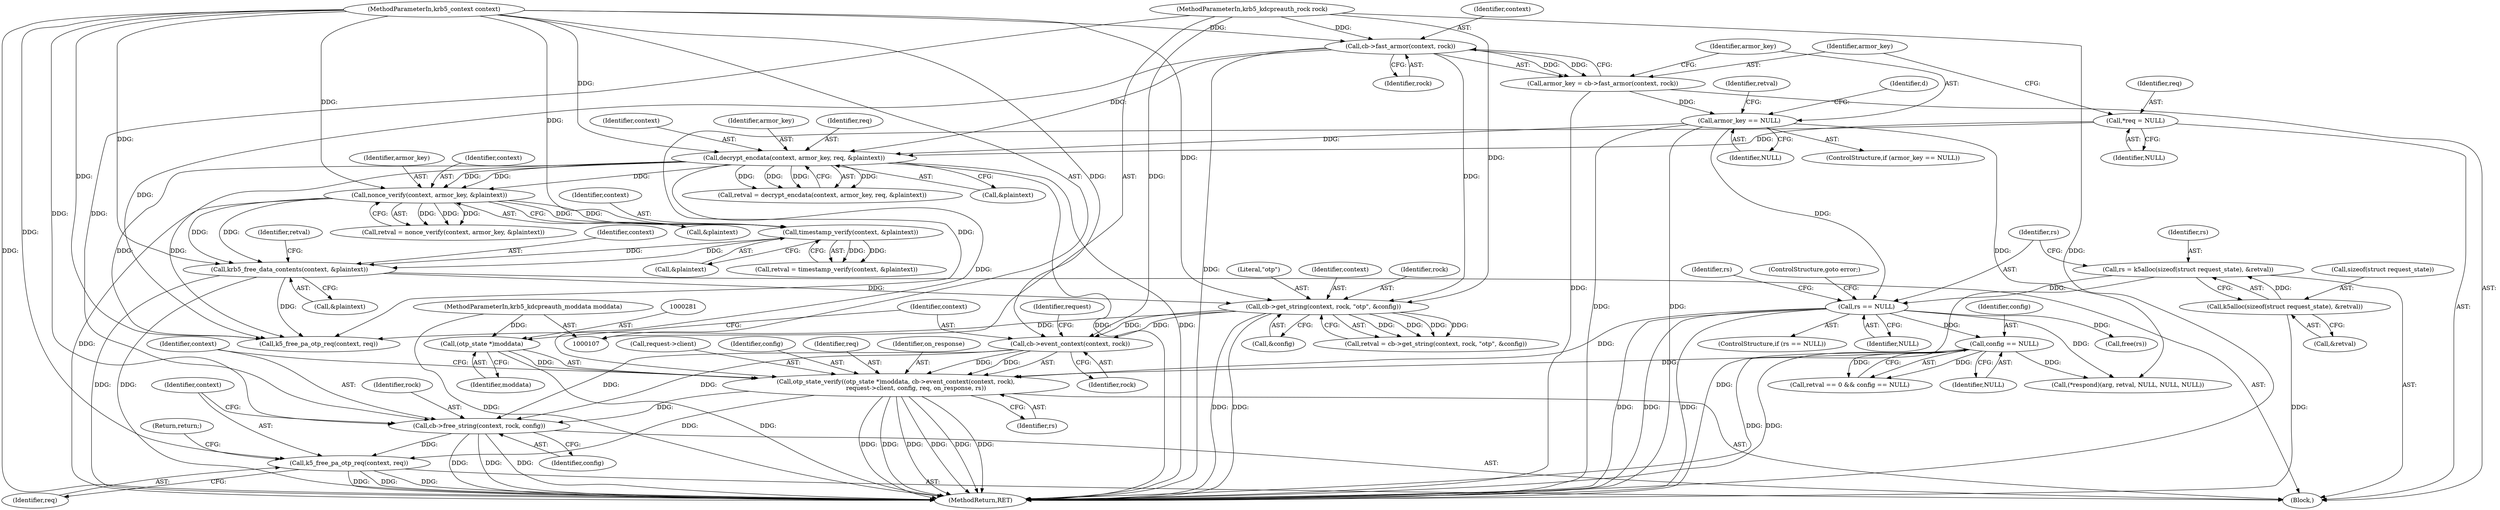 digraph "0_krb5_e3b5a5e5267818c97750b266df50b6a3d4649604_0@API" {
"1000293" [label="(Call,cb->free_string(context, rock, config))"];
"1000283" [label="(Call,cb->event_context(context, rock))"];
"1000254" [label="(Call,cb->get_string(context, rock, \"otp\", &config))"];
"1000211" [label="(Call,krb5_free_data_contents(context, &plaintext))"];
"1000207" [label="(Call,timestamp_verify(context, &plaintext))"];
"1000196" [label="(Call,nonce_verify(context, armor_key, &plaintext))"];
"1000178" [label="(Call,decrypt_encdata(context, armor_key, req, &plaintext))"];
"1000134" [label="(Call,cb->fast_armor(context, rock))"];
"1000108" [label="(MethodParameterIn,krb5_context context)"];
"1000114" [label="(MethodParameterIn,krb5_kdcpreauth_rock rock)"];
"1000138" [label="(Call,armor_key == NULL)"];
"1000132" [label="(Call,armor_key = cb->fast_armor(context, rock))"];
"1000124" [label="(Call,*req = NULL)"];
"1000279" [label="(Call,otp_state_verify((otp_state *)moddata, cb->event_context(context, rock),\n                     request->client, config, req, on_response, rs))"];
"1000280" [label="(Call,(otp_state *)moddata)"];
"1000115" [label="(MethodParameterIn,krb5_kdcpreauth_moddata moddata)"];
"1000265" [label="(Call,config == NULL)"];
"1000233" [label="(Call,rs == NULL)"];
"1000225" [label="(Call,rs = k5alloc(sizeof(struct request_state), &retval))"];
"1000227" [label="(Call,k5alloc(sizeof(struct request_state), &retval))"];
"1000297" [label="(Call,k5_free_pa_otp_req(context, req))"];
"1000283" [label="(Call,cb->event_context(context, rock))"];
"1000138" [label="(Call,armor_key == NULL)"];
"1000208" [label="(Identifier,context)"];
"1000126" [label="(Identifier,NULL)"];
"1000236" [label="(ControlStructure,goto error;)"];
"1000228" [label="(Call,sizeof(struct request_state))"];
"1000151" [label="(Identifier,d)"];
"1000211" [label="(Call,krb5_free_data_contents(context, &plaintext))"];
"1000230" [label="(Call,&retval)"];
"1000179" [label="(Identifier,context)"];
"1000124" [label="(Call,*req = NULL)"];
"1000233" [label="(Call,rs == NULL)"];
"1000225" [label="(Call,rs = k5alloc(sizeof(struct request_state), &retval))"];
"1000294" [label="(Identifier,context)"];
"1000282" [label="(Identifier,moddata)"];
"1000276" [label="(Call,free(rs))"];
"1000296" [label="(Identifier,config)"];
"1000305" [label="(Call,(*respond)(arg, retval, NULL, NULL, NULL))"];
"1000114" [label="(MethodParameterIn,krb5_kdcpreauth_rock rock)"];
"1000255" [label="(Identifier,context)"];
"1000290" [label="(Identifier,req)"];
"1000178" [label="(Call,decrypt_encdata(context, armor_key, req, &plaintext))"];
"1000292" [label="(Identifier,rs)"];
"1000232" [label="(ControlStructure,if (rs == NULL))"];
"1000132" [label="(Call,armor_key = cb->fast_armor(context, rock))"];
"1000234" [label="(Identifier,rs)"];
"1000291" [label="(Identifier,on_response)"];
"1000239" [label="(Identifier,rs)"];
"1000299" [label="(Identifier,req)"];
"1000180" [label="(Identifier,armor_key)"];
"1000298" [label="(Identifier,context)"];
"1000140" [label="(Identifier,NULL)"];
"1000265" [label="(Call,config == NULL)"];
"1000196" [label="(Call,nonce_verify(context, armor_key, &plaintext))"];
"1000115" [label="(MethodParameterIn,krb5_kdcpreauth_moddata moddata)"];
"1000266" [label="(Identifier,config)"];
"1000235" [label="(Identifier,NULL)"];
"1000194" [label="(Call,retval = nonce_verify(context, armor_key, &plaintext))"];
"1000198" [label="(Identifier,armor_key)"];
"1000176" [label="(Call,retval = decrypt_encdata(context, armor_key, req, &plaintext))"];
"1000137" [label="(ControlStructure,if (armor_key == NULL))"];
"1000118" [label="(Block,)"];
"1000199" [label="(Call,&plaintext)"];
"1000135" [label="(Identifier,context)"];
"1000205" [label="(Call,retval = timestamp_verify(context, &plaintext))"];
"1000286" [label="(Call,request->client)"];
"1000209" [label="(Call,&plaintext)"];
"1000261" [label="(Call,retval == 0 && config == NULL)"];
"1000284" [label="(Identifier,context)"];
"1000280" [label="(Call,(otp_state *)moddata)"];
"1000212" [label="(Identifier,context)"];
"1000136" [label="(Identifier,rock)"];
"1000133" [label="(Identifier,armor_key)"];
"1000227" [label="(Call,k5alloc(sizeof(struct request_state), &retval))"];
"1000197" [label="(Identifier,context)"];
"1000181" [label="(Identifier,req)"];
"1000311" [label="(MethodReturn,RET)"];
"1000256" [label="(Identifier,rock)"];
"1000139" [label="(Identifier,armor_key)"];
"1000267" [label="(Identifier,NULL)"];
"1000285" [label="(Identifier,rock)"];
"1000213" [label="(Call,&plaintext)"];
"1000217" [label="(Identifier,retval)"];
"1000252" [label="(Call,retval = cb->get_string(context, rock, \"otp\", &config))"];
"1000226" [label="(Identifier,rs)"];
"1000108" [label="(MethodParameterIn,krb5_context context)"];
"1000182" [label="(Call,&plaintext)"];
"1000302" [label="(Call,k5_free_pa_otp_req(context, req))"];
"1000297" [label="(Call,k5_free_pa_otp_req(context, req))"];
"1000254" [label="(Call,cb->get_string(context, rock, \"otp\", &config))"];
"1000257" [label="(Literal,\"otp\")"];
"1000143" [label="(Identifier,retval)"];
"1000125" [label="(Identifier,req)"];
"1000300" [label="(Return,return;)"];
"1000295" [label="(Identifier,rock)"];
"1000293" [label="(Call,cb->free_string(context, rock, config))"];
"1000287" [label="(Identifier,request)"];
"1000207" [label="(Call,timestamp_verify(context, &plaintext))"];
"1000258" [label="(Call,&config)"];
"1000279" [label="(Call,otp_state_verify((otp_state *)moddata, cb->event_context(context, rock),\n                     request->client, config, req, on_response, rs))"];
"1000134" [label="(Call,cb->fast_armor(context, rock))"];
"1000289" [label="(Identifier,config)"];
"1000293" -> "1000118"  [label="AST: "];
"1000293" -> "1000296"  [label="CFG: "];
"1000294" -> "1000293"  [label="AST: "];
"1000295" -> "1000293"  [label="AST: "];
"1000296" -> "1000293"  [label="AST: "];
"1000298" -> "1000293"  [label="CFG: "];
"1000293" -> "1000311"  [label="DDG: "];
"1000293" -> "1000311"  [label="DDG: "];
"1000293" -> "1000311"  [label="DDG: "];
"1000283" -> "1000293"  [label="DDG: "];
"1000283" -> "1000293"  [label="DDG: "];
"1000108" -> "1000293"  [label="DDG: "];
"1000114" -> "1000293"  [label="DDG: "];
"1000279" -> "1000293"  [label="DDG: "];
"1000293" -> "1000297"  [label="DDG: "];
"1000283" -> "1000279"  [label="AST: "];
"1000283" -> "1000285"  [label="CFG: "];
"1000284" -> "1000283"  [label="AST: "];
"1000285" -> "1000283"  [label="AST: "];
"1000287" -> "1000283"  [label="CFG: "];
"1000283" -> "1000279"  [label="DDG: "];
"1000283" -> "1000279"  [label="DDG: "];
"1000254" -> "1000283"  [label="DDG: "];
"1000254" -> "1000283"  [label="DDG: "];
"1000108" -> "1000283"  [label="DDG: "];
"1000114" -> "1000283"  [label="DDG: "];
"1000254" -> "1000252"  [label="AST: "];
"1000254" -> "1000258"  [label="CFG: "];
"1000255" -> "1000254"  [label="AST: "];
"1000256" -> "1000254"  [label="AST: "];
"1000257" -> "1000254"  [label="AST: "];
"1000258" -> "1000254"  [label="AST: "];
"1000252" -> "1000254"  [label="CFG: "];
"1000254" -> "1000311"  [label="DDG: "];
"1000254" -> "1000311"  [label="DDG: "];
"1000254" -> "1000252"  [label="DDG: "];
"1000254" -> "1000252"  [label="DDG: "];
"1000254" -> "1000252"  [label="DDG: "];
"1000254" -> "1000252"  [label="DDG: "];
"1000211" -> "1000254"  [label="DDG: "];
"1000108" -> "1000254"  [label="DDG: "];
"1000134" -> "1000254"  [label="DDG: "];
"1000114" -> "1000254"  [label="DDG: "];
"1000254" -> "1000302"  [label="DDG: "];
"1000211" -> "1000118"  [label="AST: "];
"1000211" -> "1000213"  [label="CFG: "];
"1000212" -> "1000211"  [label="AST: "];
"1000213" -> "1000211"  [label="AST: "];
"1000217" -> "1000211"  [label="CFG: "];
"1000211" -> "1000311"  [label="DDG: "];
"1000211" -> "1000311"  [label="DDG: "];
"1000207" -> "1000211"  [label="DDG: "];
"1000207" -> "1000211"  [label="DDG: "];
"1000196" -> "1000211"  [label="DDG: "];
"1000196" -> "1000211"  [label="DDG: "];
"1000108" -> "1000211"  [label="DDG: "];
"1000211" -> "1000302"  [label="DDG: "];
"1000207" -> "1000205"  [label="AST: "];
"1000207" -> "1000209"  [label="CFG: "];
"1000208" -> "1000207"  [label="AST: "];
"1000209" -> "1000207"  [label="AST: "];
"1000205" -> "1000207"  [label="CFG: "];
"1000207" -> "1000205"  [label="DDG: "];
"1000207" -> "1000205"  [label="DDG: "];
"1000196" -> "1000207"  [label="DDG: "];
"1000196" -> "1000207"  [label="DDG: "];
"1000108" -> "1000207"  [label="DDG: "];
"1000196" -> "1000194"  [label="AST: "];
"1000196" -> "1000199"  [label="CFG: "];
"1000197" -> "1000196"  [label="AST: "];
"1000198" -> "1000196"  [label="AST: "];
"1000199" -> "1000196"  [label="AST: "];
"1000194" -> "1000196"  [label="CFG: "];
"1000196" -> "1000311"  [label="DDG: "];
"1000196" -> "1000194"  [label="DDG: "];
"1000196" -> "1000194"  [label="DDG: "];
"1000196" -> "1000194"  [label="DDG: "];
"1000178" -> "1000196"  [label="DDG: "];
"1000178" -> "1000196"  [label="DDG: "];
"1000178" -> "1000196"  [label="DDG: "];
"1000108" -> "1000196"  [label="DDG: "];
"1000178" -> "1000176"  [label="AST: "];
"1000178" -> "1000182"  [label="CFG: "];
"1000179" -> "1000178"  [label="AST: "];
"1000180" -> "1000178"  [label="AST: "];
"1000181" -> "1000178"  [label="AST: "];
"1000182" -> "1000178"  [label="AST: "];
"1000176" -> "1000178"  [label="CFG: "];
"1000178" -> "1000311"  [label="DDG: "];
"1000178" -> "1000311"  [label="DDG: "];
"1000178" -> "1000176"  [label="DDG: "];
"1000178" -> "1000176"  [label="DDG: "];
"1000178" -> "1000176"  [label="DDG: "];
"1000178" -> "1000176"  [label="DDG: "];
"1000134" -> "1000178"  [label="DDG: "];
"1000108" -> "1000178"  [label="DDG: "];
"1000138" -> "1000178"  [label="DDG: "];
"1000124" -> "1000178"  [label="DDG: "];
"1000178" -> "1000279"  [label="DDG: "];
"1000178" -> "1000302"  [label="DDG: "];
"1000178" -> "1000302"  [label="DDG: "];
"1000134" -> "1000132"  [label="AST: "];
"1000134" -> "1000136"  [label="CFG: "];
"1000135" -> "1000134"  [label="AST: "];
"1000136" -> "1000134"  [label="AST: "];
"1000132" -> "1000134"  [label="CFG: "];
"1000134" -> "1000311"  [label="DDG: "];
"1000134" -> "1000132"  [label="DDG: "];
"1000134" -> "1000132"  [label="DDG: "];
"1000108" -> "1000134"  [label="DDG: "];
"1000114" -> "1000134"  [label="DDG: "];
"1000134" -> "1000302"  [label="DDG: "];
"1000108" -> "1000107"  [label="AST: "];
"1000108" -> "1000311"  [label="DDG: "];
"1000108" -> "1000297"  [label="DDG: "];
"1000108" -> "1000302"  [label="DDG: "];
"1000114" -> "1000107"  [label="AST: "];
"1000114" -> "1000311"  [label="DDG: "];
"1000138" -> "1000137"  [label="AST: "];
"1000138" -> "1000140"  [label="CFG: "];
"1000139" -> "1000138"  [label="AST: "];
"1000140" -> "1000138"  [label="AST: "];
"1000143" -> "1000138"  [label="CFG: "];
"1000151" -> "1000138"  [label="CFG: "];
"1000138" -> "1000311"  [label="DDG: "];
"1000138" -> "1000311"  [label="DDG: "];
"1000132" -> "1000138"  [label="DDG: "];
"1000138" -> "1000233"  [label="DDG: "];
"1000138" -> "1000305"  [label="DDG: "];
"1000132" -> "1000118"  [label="AST: "];
"1000133" -> "1000132"  [label="AST: "];
"1000139" -> "1000132"  [label="CFG: "];
"1000132" -> "1000311"  [label="DDG: "];
"1000124" -> "1000118"  [label="AST: "];
"1000124" -> "1000126"  [label="CFG: "];
"1000125" -> "1000124"  [label="AST: "];
"1000126" -> "1000124"  [label="AST: "];
"1000133" -> "1000124"  [label="CFG: "];
"1000124" -> "1000302"  [label="DDG: "];
"1000279" -> "1000118"  [label="AST: "];
"1000279" -> "1000292"  [label="CFG: "];
"1000280" -> "1000279"  [label="AST: "];
"1000286" -> "1000279"  [label="AST: "];
"1000289" -> "1000279"  [label="AST: "];
"1000290" -> "1000279"  [label="AST: "];
"1000291" -> "1000279"  [label="AST: "];
"1000292" -> "1000279"  [label="AST: "];
"1000294" -> "1000279"  [label="CFG: "];
"1000279" -> "1000311"  [label="DDG: "];
"1000279" -> "1000311"  [label="DDG: "];
"1000279" -> "1000311"  [label="DDG: "];
"1000279" -> "1000311"  [label="DDG: "];
"1000279" -> "1000311"  [label="DDG: "];
"1000279" -> "1000311"  [label="DDG: "];
"1000280" -> "1000279"  [label="DDG: "];
"1000265" -> "1000279"  [label="DDG: "];
"1000233" -> "1000279"  [label="DDG: "];
"1000279" -> "1000297"  [label="DDG: "];
"1000280" -> "1000282"  [label="CFG: "];
"1000281" -> "1000280"  [label="AST: "];
"1000282" -> "1000280"  [label="AST: "];
"1000284" -> "1000280"  [label="CFG: "];
"1000280" -> "1000311"  [label="DDG: "];
"1000115" -> "1000280"  [label="DDG: "];
"1000115" -> "1000107"  [label="AST: "];
"1000115" -> "1000311"  [label="DDG: "];
"1000265" -> "1000261"  [label="AST: "];
"1000265" -> "1000267"  [label="CFG: "];
"1000266" -> "1000265"  [label="AST: "];
"1000267" -> "1000265"  [label="AST: "];
"1000261" -> "1000265"  [label="CFG: "];
"1000265" -> "1000311"  [label="DDG: "];
"1000265" -> "1000311"  [label="DDG: "];
"1000265" -> "1000261"  [label="DDG: "];
"1000265" -> "1000261"  [label="DDG: "];
"1000233" -> "1000265"  [label="DDG: "];
"1000265" -> "1000305"  [label="DDG: "];
"1000233" -> "1000232"  [label="AST: "];
"1000233" -> "1000235"  [label="CFG: "];
"1000234" -> "1000233"  [label="AST: "];
"1000235" -> "1000233"  [label="AST: "];
"1000236" -> "1000233"  [label="CFG: "];
"1000239" -> "1000233"  [label="CFG: "];
"1000233" -> "1000311"  [label="DDG: "];
"1000233" -> "1000311"  [label="DDG: "];
"1000233" -> "1000311"  [label="DDG: "];
"1000225" -> "1000233"  [label="DDG: "];
"1000233" -> "1000276"  [label="DDG: "];
"1000233" -> "1000305"  [label="DDG: "];
"1000225" -> "1000118"  [label="AST: "];
"1000225" -> "1000227"  [label="CFG: "];
"1000226" -> "1000225"  [label="AST: "];
"1000227" -> "1000225"  [label="AST: "];
"1000234" -> "1000225"  [label="CFG: "];
"1000225" -> "1000311"  [label="DDG: "];
"1000227" -> "1000225"  [label="DDG: "];
"1000227" -> "1000230"  [label="CFG: "];
"1000228" -> "1000227"  [label="AST: "];
"1000230" -> "1000227"  [label="AST: "];
"1000227" -> "1000311"  [label="DDG: "];
"1000297" -> "1000118"  [label="AST: "];
"1000297" -> "1000299"  [label="CFG: "];
"1000298" -> "1000297"  [label="AST: "];
"1000299" -> "1000297"  [label="AST: "];
"1000300" -> "1000297"  [label="CFG: "];
"1000297" -> "1000311"  [label="DDG: "];
"1000297" -> "1000311"  [label="DDG: "];
"1000297" -> "1000311"  [label="DDG: "];
}
